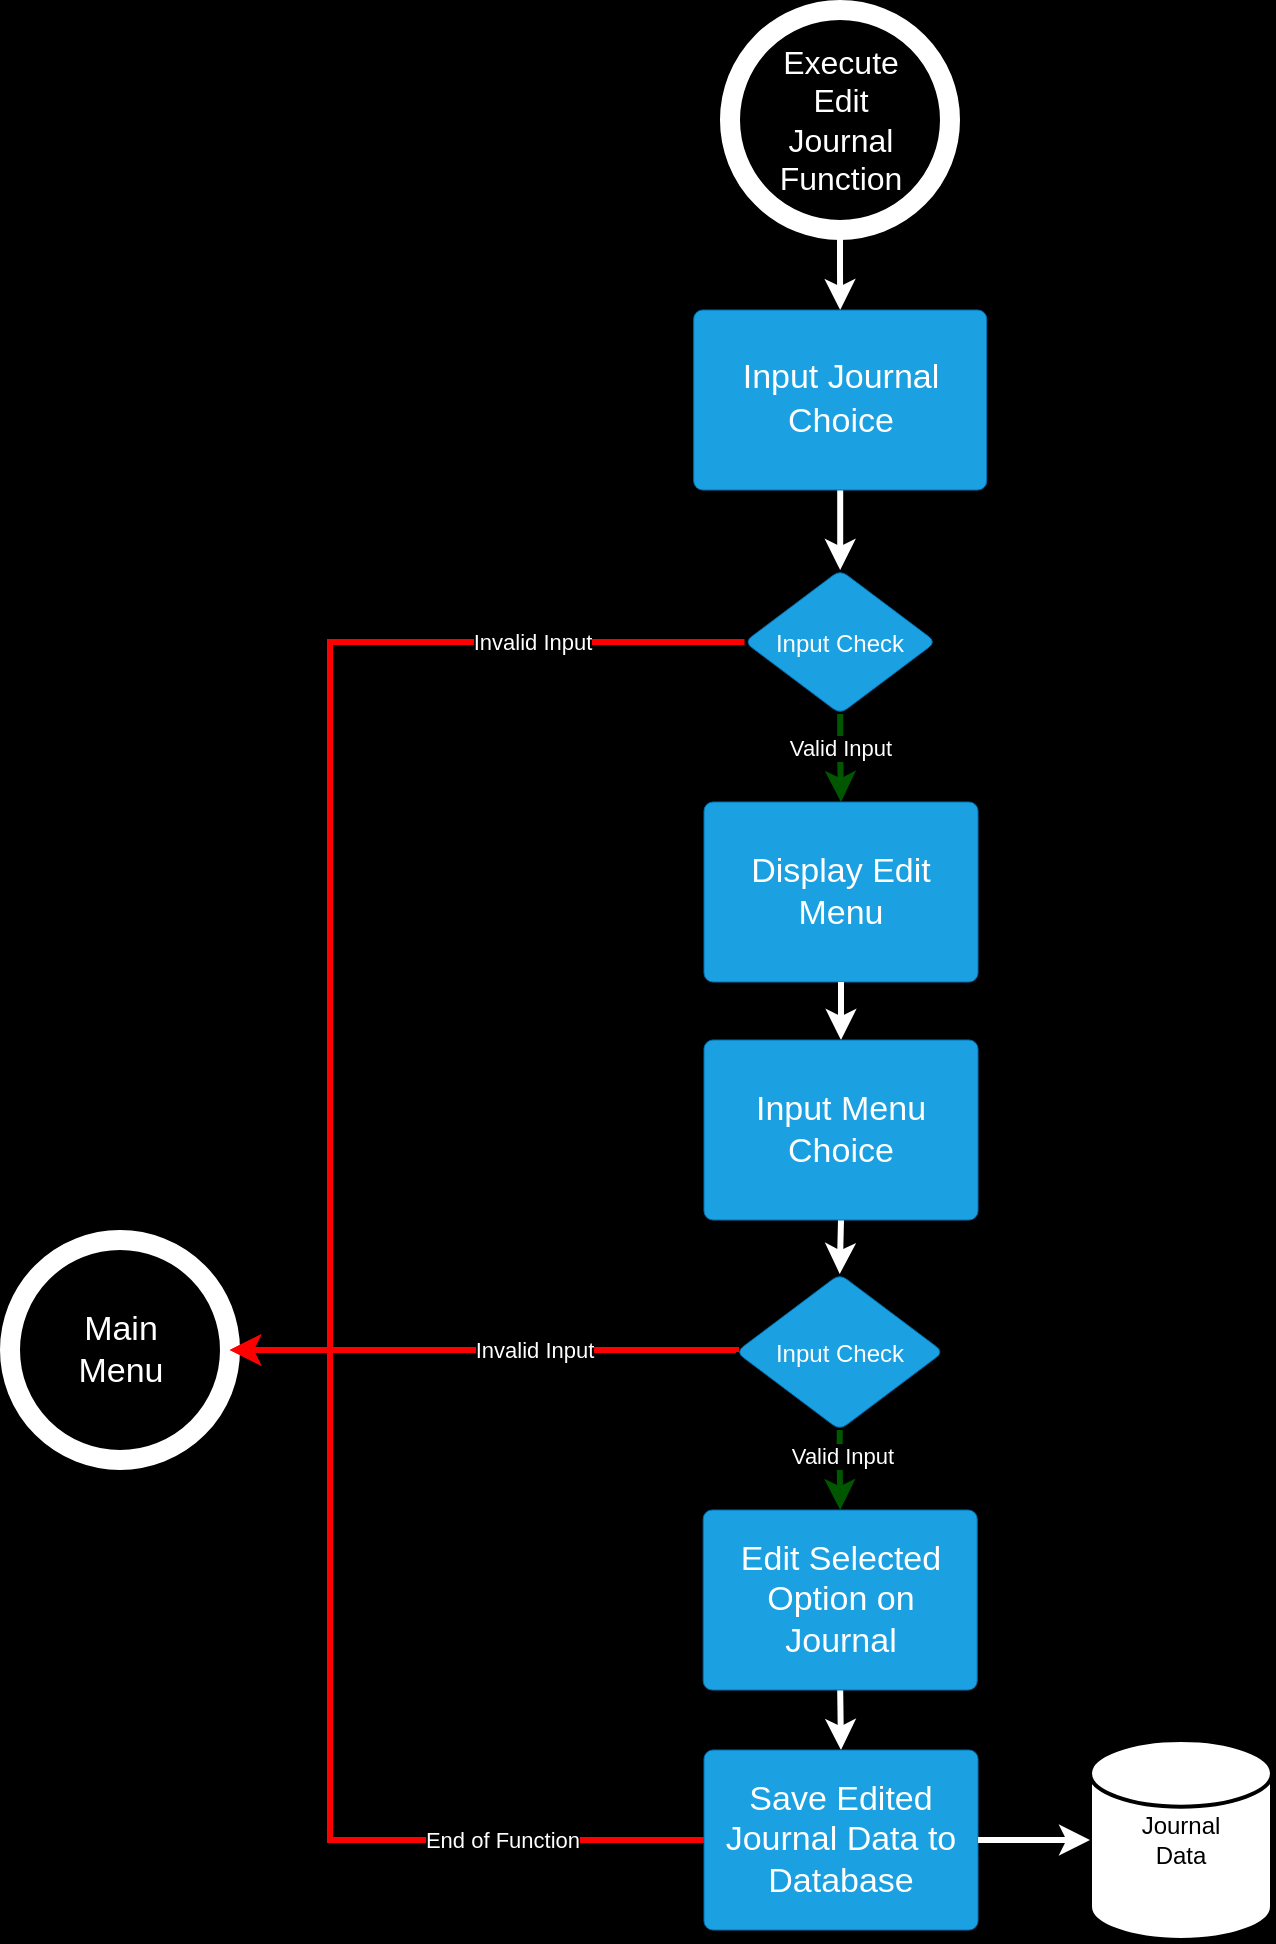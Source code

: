 <mxfile version="24.2.8" type="device">
  <diagram name="Page-1" id="Me-QUAN0HTmwl5T7O3nE">
    <mxGraphModel dx="724" dy="420" grid="1" gridSize="10" guides="1" tooltips="1" connect="1" arrows="1" fold="1" page="1" pageScale="1" pageWidth="850" pageHeight="1100" background="#000000" math="0" shadow="0">
      <root>
        <mxCell id="0" />
        <mxCell id="1" parent="0" />
        <mxCell id="mpzAm1A_sCC70lDFtnIx-16" style="edgeStyle=orthogonalEdgeStyle;rounded=0;orthogonalLoop=1;jettySize=auto;html=1;exitX=0.5;exitY=1;exitDx=0;exitDy=0;exitPerimeter=0;entryX=0.5;entryY=0;entryDx=0;entryDy=0;strokeColor=#FFFFFF;strokeWidth=3;" parent="1" source="mpzAm1A_sCC70lDFtnIx-1" target="mpzAm1A_sCC70lDFtnIx-3" edge="1">
          <mxGeometry relative="1" as="geometry" />
        </mxCell>
        <mxCell id="mpzAm1A_sCC70lDFtnIx-1" value="&lt;span style=&quot;color: rgb(255, 255, 255); font-size: 16px; text-wrap: wrap;&quot;&gt;Execute Edit Journal Function&lt;/span&gt;" style="verticalLabelPosition=middle;verticalAlign=middle;html=1;shape=mxgraph.flowchart.on-page_reference;fillColor=#000000;strokeColor=#FFFFFF;strokeWidth=10;labelPosition=center;align=center;fontSize=16;" parent="1" vertex="1">
          <mxGeometry x="370" y="10" width="110" height="110" as="geometry" />
        </mxCell>
        <mxCell id="mpzAm1A_sCC70lDFtnIx-2" style="edgeStyle=orthogonalEdgeStyle;rounded=0;orthogonalLoop=1;jettySize=auto;html=1;exitX=0.5;exitY=1;exitDx=0;exitDy=0;entryX=0.5;entryY=0;entryDx=0;entryDy=0;strokeColor=#FFFFFF;strokeWidth=3;" parent="1" source="mpzAm1A_sCC70lDFtnIx-3" target="mpzAm1A_sCC70lDFtnIx-6" edge="1">
          <mxGeometry relative="1" as="geometry" />
        </mxCell>
        <mxCell id="mpzAm1A_sCC70lDFtnIx-3" value="&lt;div style=&quot;display: flex; justify-content: center; text-align: center; align-items: baseline; line-height: 1.25; margin-top: -2px;&quot;&gt;&lt;font style=&quot;&quot;&gt;&lt;span style=&quot;font-size: 17px;&quot;&gt;Input Journal Choice&lt;/span&gt;&lt;br&gt;&lt;/font&gt;&lt;/div&gt;" style="html=1;overflow=block;blockSpacing=1;whiteSpace=wrap;fontSize=13;spacing=3.8;strokeColor=#006EAF;rounded=1;absoluteArcSize=1;arcSize=9;fillColor=#1ba1e2;strokeWidth=NaN;lucidId=W1avhproO7Pp;fontColor=#ffffff;" parent="1" vertex="1">
          <mxGeometry x="351.85" y="160" width="146.5" height="90" as="geometry" />
        </mxCell>
        <mxCell id="mpzAm1A_sCC70lDFtnIx-4" style="edgeStyle=orthogonalEdgeStyle;rounded=0;orthogonalLoop=1;jettySize=auto;html=1;exitX=0.5;exitY=1;exitDx=0;exitDy=0;entryX=0.5;entryY=0;entryDx=0;entryDy=0;fillColor=#008a00;strokeColor=#005700;strokeWidth=3;" parent="1" source="mpzAm1A_sCC70lDFtnIx-6" target="mpzAm1A_sCC70lDFtnIx-8" edge="1">
          <mxGeometry relative="1" as="geometry" />
        </mxCell>
        <mxCell id="mpzAm1A_sCC70lDFtnIx-5" value="&lt;span style=&quot;&quot;&gt;Valid Input&lt;/span&gt;" style="edgeLabel;html=1;align=center;verticalAlign=middle;resizable=0;points=[];fontColor=#FFFFFF;labelBackgroundColor=#000000;" parent="mpzAm1A_sCC70lDFtnIx-4" vertex="1" connectable="0">
          <mxGeometry x="-0.471" y="1" relative="1" as="geometry">
            <mxPoint x="-1" y="5" as="offset" />
          </mxGeometry>
        </mxCell>
        <mxCell id="mpzAm1A_sCC70lDFtnIx-6" value="&lt;span style=&quot;font-size: 12px;&quot;&gt;Input Check&lt;/span&gt;" style="html=1;overflow=block;blockSpacing=1;whiteSpace=wrap;rhombus;fontSize=16.7;fontColor=#ffffff;spacing=3.8;strokeColor=#006EAF;rounded=1;absoluteArcSize=1;arcSize=9;fillColor=#1ba1e2;strokeWidth=NaN;lucidId=x_avSaIK2IV_;" parent="1" vertex="1">
          <mxGeometry x="377.24" y="290" width="95.72" height="72" as="geometry" />
        </mxCell>
        <mxCell id="mpzAm1A_sCC70lDFtnIx-7" style="edgeStyle=orthogonalEdgeStyle;rounded=0;orthogonalLoop=1;jettySize=auto;html=1;exitX=0.5;exitY=1;exitDx=0;exitDy=0;entryX=0.5;entryY=0;entryDx=0;entryDy=0;strokeColor=#FFFFFF;strokeWidth=3;" parent="1" source="sAepfwaUwmaz3PS5DYTx-1" target="mpzAm1A_sCC70lDFtnIx-10" edge="1">
          <mxGeometry relative="1" as="geometry" />
        </mxCell>
        <mxCell id="mpzAm1A_sCC70lDFtnIx-8" value="Display Edit Menu" style="html=1;overflow=block;blockSpacing=1;whiteSpace=wrap;fontSize=17;spacing=3.8;strokeColor=#006EAF;rounded=1;absoluteArcSize=1;arcSize=9;fillColor=#1ba1e2;strokeWidth=NaN;lucidId=xdbvFR-ZrNtJ;fontColor=#ffffff;" parent="1" vertex="1">
          <mxGeometry x="357" y="406" width="137" height="90" as="geometry" />
        </mxCell>
        <mxCell id="mpzAm1A_sCC70lDFtnIx-9" style="edgeStyle=orthogonalEdgeStyle;rounded=0;orthogonalLoop=1;jettySize=auto;html=1;exitX=0.5;exitY=1;exitDx=0;exitDy=0;entryX=0.5;entryY=0;entryDx=0;entryDy=0;fillColor=#008a00;strokeColor=#005700;strokeWidth=3;" parent="1" source="mpzAm1A_sCC70lDFtnIx-10" target="mpzAm1A_sCC70lDFtnIx-12" edge="1">
          <mxGeometry relative="1" as="geometry" />
        </mxCell>
        <mxCell id="sAepfwaUwmaz3PS5DYTx-3" value="Valid Input" style="edgeLabel;html=1;align=center;verticalAlign=middle;resizable=0;points=[];fontColor=#FFFFFF;labelBackgroundColor=#000000;" vertex="1" connectable="0" parent="mpzAm1A_sCC70lDFtnIx-9">
          <mxGeometry x="-0.506" y="1" relative="1" as="geometry">
            <mxPoint y="3" as="offset" />
          </mxGeometry>
        </mxCell>
        <mxCell id="mpzAm1A_sCC70lDFtnIx-10" value="&lt;span style=&quot;font-size: 12px;&quot;&gt;Input Check&lt;/span&gt;" style="html=1;overflow=block;blockSpacing=1;whiteSpace=wrap;rhombus;fontSize=16.7;fontColor=#ffffff;spacing=3.8;strokeColor=#006EAF;rounded=1;absoluteArcSize=1;arcSize=9;fillColor=#1ba1e2;strokeWidth=NaN;lucidId=x_avSaIK2IV_;" parent="1" vertex="1">
          <mxGeometry x="373" y="642" width="103.71" height="78" as="geometry" />
        </mxCell>
        <mxCell id="mpzAm1A_sCC70lDFtnIx-11" style="edgeStyle=orthogonalEdgeStyle;rounded=0;orthogonalLoop=1;jettySize=auto;html=1;exitX=0.5;exitY=1;exitDx=0;exitDy=0;entryX=0.5;entryY=0;entryDx=0;entryDy=0;strokeColor=#FFFFFF;strokeWidth=3;" parent="1" source="mpzAm1A_sCC70lDFtnIx-12" target="mpzAm1A_sCC70lDFtnIx-13" edge="1">
          <mxGeometry relative="1" as="geometry" />
        </mxCell>
        <mxCell id="mpzAm1A_sCC70lDFtnIx-12" value="Edit Selected Option on Journal" style="html=1;overflow=block;blockSpacing=1;whiteSpace=wrap;fontSize=17;spacing=3.8;strokeColor=#006EAF;rounded=1;absoluteArcSize=1;arcSize=9;fillColor=#1ba1e2;strokeWidth=NaN;lucidId=xdbvFR-ZrNtJ;fontColor=#ffffff;" parent="1" vertex="1">
          <mxGeometry x="356.6" y="760" width="137" height="90" as="geometry" />
        </mxCell>
        <mxCell id="mpzAm1A_sCC70lDFtnIx-13" value="Save Edited Journal Data to Database" style="html=1;overflow=block;blockSpacing=1;whiteSpace=wrap;fontSize=17;spacing=3.8;strokeColor=#006EAF;rounded=1;absoluteArcSize=1;arcSize=9;fillColor=#1ba1e2;strokeWidth=NaN;lucidId=xdbvFR-ZrNtJ;fontColor=#ffffff;" parent="1" vertex="1">
          <mxGeometry x="357" y="880" width="137" height="90" as="geometry" />
        </mxCell>
        <mxCell id="mpzAm1A_sCC70lDFtnIx-14" value="Journal&lt;div&gt;Data&lt;/div&gt;" style="strokeWidth=2;html=1;shape=mxgraph.flowchart.database;whiteSpace=wrap;" parent="1" vertex="1">
          <mxGeometry x="550" y="875" width="91" height="100" as="geometry" />
        </mxCell>
        <mxCell id="mpzAm1A_sCC70lDFtnIx-15" style="edgeStyle=orthogonalEdgeStyle;rounded=0;orthogonalLoop=1;jettySize=auto;html=1;exitX=1;exitY=0.5;exitDx=0;exitDy=0;entryX=0;entryY=0.5;entryDx=0;entryDy=0;entryPerimeter=0;strokeColor=#FFFFFF;strokeWidth=3;" parent="1" source="mpzAm1A_sCC70lDFtnIx-13" target="mpzAm1A_sCC70lDFtnIx-14" edge="1">
          <mxGeometry relative="1" as="geometry">
            <mxPoint x="323.1" y="1062" as="sourcePoint" />
            <mxPoint x="323.1" y="1092" as="targetPoint" />
          </mxGeometry>
        </mxCell>
        <mxCell id="mpzAm1A_sCC70lDFtnIx-17" value="&lt;span style=&quot;color: rgb(255, 255, 255); font-size: 17px; text-wrap: wrap;&quot;&gt;Main Menu&lt;/span&gt;" style="verticalLabelPosition=middle;verticalAlign=middle;html=1;shape=mxgraph.flowchart.on-page_reference;fillColor=#000000;strokeColor=#FFFFFF;strokeWidth=10;labelPosition=center;align=center;" parent="1" vertex="1">
          <mxGeometry x="10" y="625" width="110" height="110" as="geometry" />
        </mxCell>
        <mxCell id="mpzAm1A_sCC70lDFtnIx-18" style="edgeStyle=orthogonalEdgeStyle;rounded=0;orthogonalLoop=1;jettySize=auto;html=1;exitX=0;exitY=0.5;exitDx=0;exitDy=0;entryX=1;entryY=0.5;entryDx=0;entryDy=0;entryPerimeter=0;strokeColor=#FF0000;strokeWidth=3;" parent="1" source="mpzAm1A_sCC70lDFtnIx-6" target="mpzAm1A_sCC70lDFtnIx-17" edge="1">
          <mxGeometry relative="1" as="geometry">
            <Array as="points">
              <mxPoint x="170" y="326" />
              <mxPoint x="170" y="680" />
              <mxPoint x="120" y="680" />
            </Array>
          </mxGeometry>
        </mxCell>
        <mxCell id="mpzAm1A_sCC70lDFtnIx-19" value="&lt;span style=&quot;&quot;&gt;Invalid Input&lt;/span&gt;" style="edgeLabel;html=1;align=center;verticalAlign=middle;resizable=0;points=[];fontColor=#FFFFFF;labelBackgroundColor=#000000;" parent="mpzAm1A_sCC70lDFtnIx-18" vertex="1" connectable="0">
          <mxGeometry x="-0.556" y="-5" relative="1" as="geometry">
            <mxPoint x="29" y="5" as="offset" />
          </mxGeometry>
        </mxCell>
        <mxCell id="mpzAm1A_sCC70lDFtnIx-20" style="edgeStyle=orthogonalEdgeStyle;rounded=0;orthogonalLoop=1;jettySize=auto;html=1;exitX=0;exitY=0.5;exitDx=0;exitDy=0;entryX=1;entryY=0.5;entryDx=0;entryDy=0;entryPerimeter=0;strokeColor=#FF0000;strokeWidth=3;" parent="1" source="mpzAm1A_sCC70lDFtnIx-10" target="mpzAm1A_sCC70lDFtnIx-17" edge="1">
          <mxGeometry relative="1" as="geometry">
            <Array as="points">
              <mxPoint x="373" y="680" />
              <mxPoint x="120" y="680" />
            </Array>
          </mxGeometry>
        </mxCell>
        <mxCell id="mpzAm1A_sCC70lDFtnIx-21" value="&lt;span style=&quot;&quot;&gt;Invalid Input&lt;/span&gt;" style="edgeLabel;html=1;align=center;verticalAlign=middle;resizable=0;points=[];fontColor=#FFFFFF;labelBackgroundColor=#000000;" parent="mpzAm1A_sCC70lDFtnIx-20" vertex="1" connectable="0">
          <mxGeometry x="-0.461" y="-6" relative="1" as="geometry">
            <mxPoint x="-34" y="6" as="offset" />
          </mxGeometry>
        </mxCell>
        <mxCell id="mpzAm1A_sCC70lDFtnIx-22" style="edgeStyle=orthogonalEdgeStyle;rounded=0;orthogonalLoop=1;jettySize=auto;html=1;exitX=0;exitY=0.5;exitDx=0;exitDy=0;entryX=1;entryY=0.5;entryDx=0;entryDy=0;entryPerimeter=0;strokeColor=#FF0000;strokeWidth=3;" parent="1" source="mpzAm1A_sCC70lDFtnIx-13" target="mpzAm1A_sCC70lDFtnIx-17" edge="1">
          <mxGeometry relative="1" as="geometry">
            <Array as="points">
              <mxPoint x="170" y="925" />
              <mxPoint x="170" y="680" />
            </Array>
          </mxGeometry>
        </mxCell>
        <mxCell id="mpzAm1A_sCC70lDFtnIx-24" value="&lt;span style=&quot;&quot;&gt;End of Function&lt;/span&gt;" style="edgeLabel;html=1;align=center;verticalAlign=middle;resizable=0;points=[];fontColor=#FFFFFF;labelBackgroundColor=#000000;" parent="mpzAm1A_sCC70lDFtnIx-22" vertex="1" connectable="0">
          <mxGeometry x="-0.657" relative="1" as="geometry">
            <mxPoint x="-19" as="offset" />
          </mxGeometry>
        </mxCell>
        <mxCell id="sAepfwaUwmaz3PS5DYTx-2" value="" style="edgeStyle=orthogonalEdgeStyle;rounded=0;orthogonalLoop=1;jettySize=auto;html=1;exitX=0.5;exitY=1;exitDx=0;exitDy=0;entryX=0.5;entryY=0;entryDx=0;entryDy=0;strokeColor=#FFFFFF;strokeWidth=3;" edge="1" parent="1" source="mpzAm1A_sCC70lDFtnIx-8" target="sAepfwaUwmaz3PS5DYTx-1">
          <mxGeometry relative="1" as="geometry">
            <mxPoint x="426" y="498" as="sourcePoint" />
            <mxPoint x="425" y="652" as="targetPoint" />
          </mxGeometry>
        </mxCell>
        <mxCell id="sAepfwaUwmaz3PS5DYTx-1" value="Input Menu Choice" style="html=1;overflow=block;blockSpacing=1;whiteSpace=wrap;fontSize=17;spacing=3.8;strokeColor=#006EAF;rounded=1;absoluteArcSize=1;arcSize=9;fillColor=#1ba1e2;strokeWidth=NaN;lucidId=xdbvFR-ZrNtJ;fontColor=#ffffff;" vertex="1" parent="1">
          <mxGeometry x="357" y="525" width="137" height="90" as="geometry" />
        </mxCell>
      </root>
    </mxGraphModel>
  </diagram>
</mxfile>
